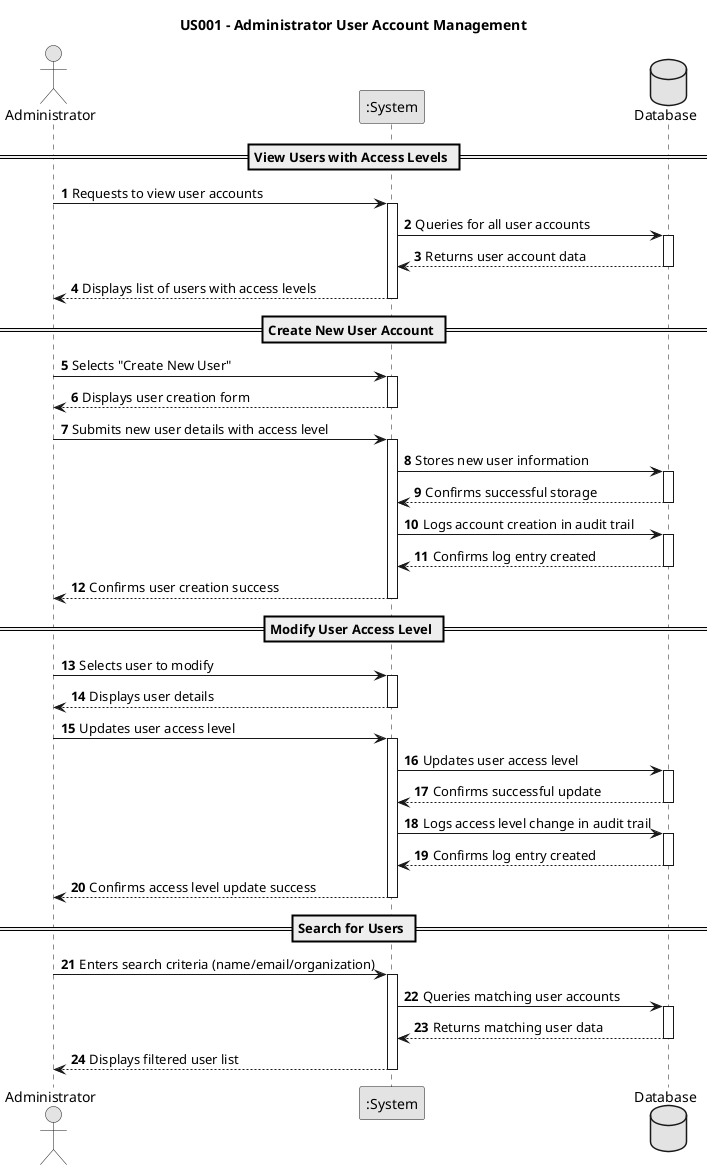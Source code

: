 @startuml
skinparam monochrome true
skinparam packageStyle rectangle
skinparam shadowing false

title US001 - Administrator User Account Management

autonumber

actor "Administrator" as Admin
participant ":System" as System
database "Database" as DB

== View Users with Access Levels ==

Admin -> System: Requests to view user accounts
activate System
System -> DB: Queries for all user accounts
activate DB
DB --> System: Returns user account data
deactivate DB
System --> Admin: Displays list of users with access levels
deactivate System

== Create New User Account ==

Admin -> System: Selects "Create New User"
activate System
System --> Admin: Displays user creation form
deactivate System
Admin -> System: Submits new user details with access level
activate System
System -> DB: Stores new user information
activate DB
DB --> System: Confirms successful storage
deactivate DB
System -> DB: Logs account creation in audit trail
activate DB
DB --> System: Confirms log entry created
deactivate DB
System --> Admin: Confirms user creation success
deactivate System

== Modify User Access Level ==

Admin -> System: Selects user to modify
activate System
System --> Admin: Displays user details
deactivate System
Admin -> System: Updates user access level
activate System
System -> DB: Updates user access level
activate DB
DB --> System: Confirms successful update
deactivate DB
System -> DB: Logs access level change in audit trail
activate DB
DB --> System: Confirms log entry created
deactivate DB
System --> Admin: Confirms access level update success
deactivate System

== Search for Users ==

Admin -> System: Enters search criteria (name/email/organization)
activate System
System -> DB: Queries matching user accounts
activate DB
DB --> System: Returns matching user data
deactivate DB
System --> Admin: Displays filtered user list
deactivate System

@enduml
